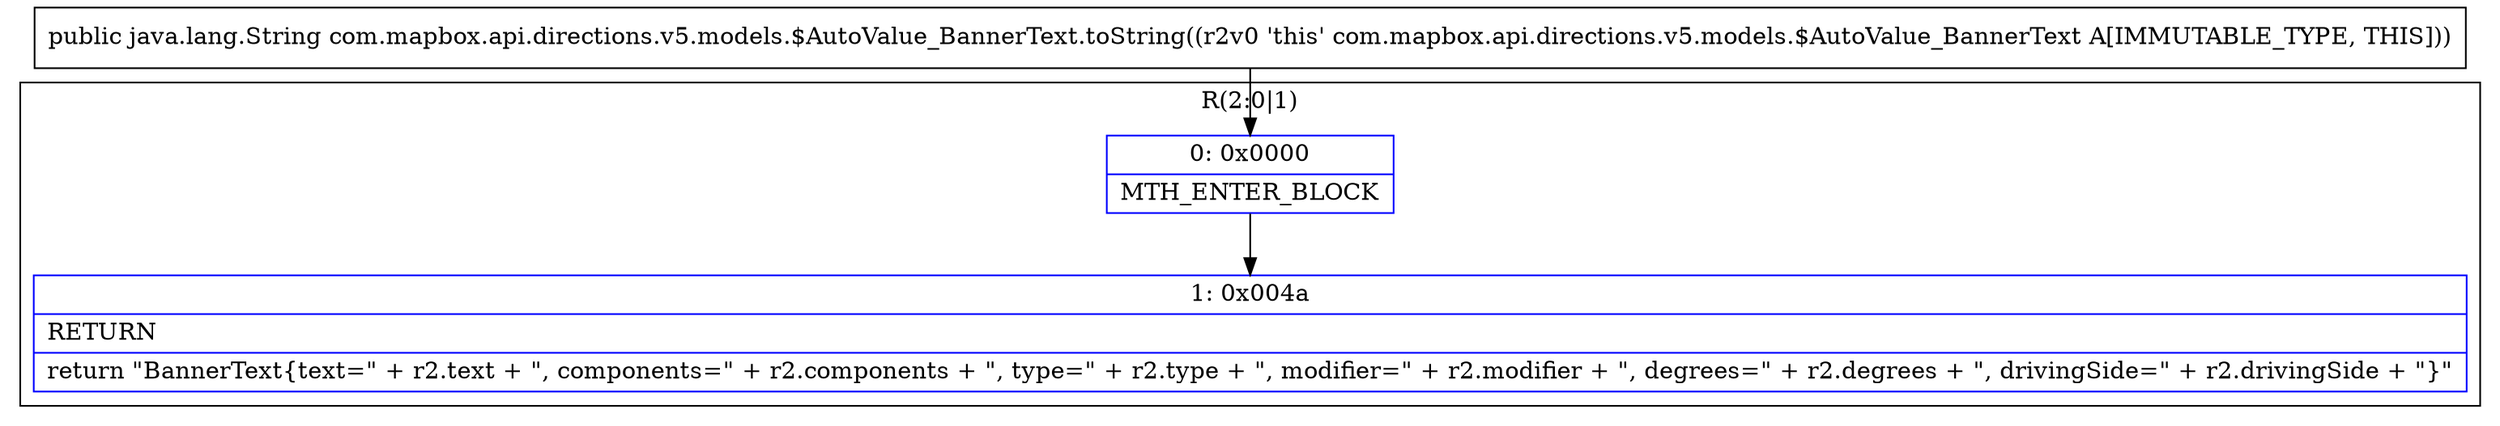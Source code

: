 digraph "CFG forcom.mapbox.api.directions.v5.models.$AutoValue_BannerText.toString()Ljava\/lang\/String;" {
subgraph cluster_Region_1369073592 {
label = "R(2:0|1)";
node [shape=record,color=blue];
Node_0 [shape=record,label="{0\:\ 0x0000|MTH_ENTER_BLOCK\l}"];
Node_1 [shape=record,label="{1\:\ 0x004a|RETURN\l|return \"BannerText\{text=\" + r2.text + \", components=\" + r2.components + \", type=\" + r2.type + \", modifier=\" + r2.modifier + \", degrees=\" + r2.degrees + \", drivingSide=\" + r2.drivingSide + \"\}\"\l}"];
}
MethodNode[shape=record,label="{public java.lang.String com.mapbox.api.directions.v5.models.$AutoValue_BannerText.toString((r2v0 'this' com.mapbox.api.directions.v5.models.$AutoValue_BannerText A[IMMUTABLE_TYPE, THIS])) }"];
MethodNode -> Node_0;
Node_0 -> Node_1;
}

